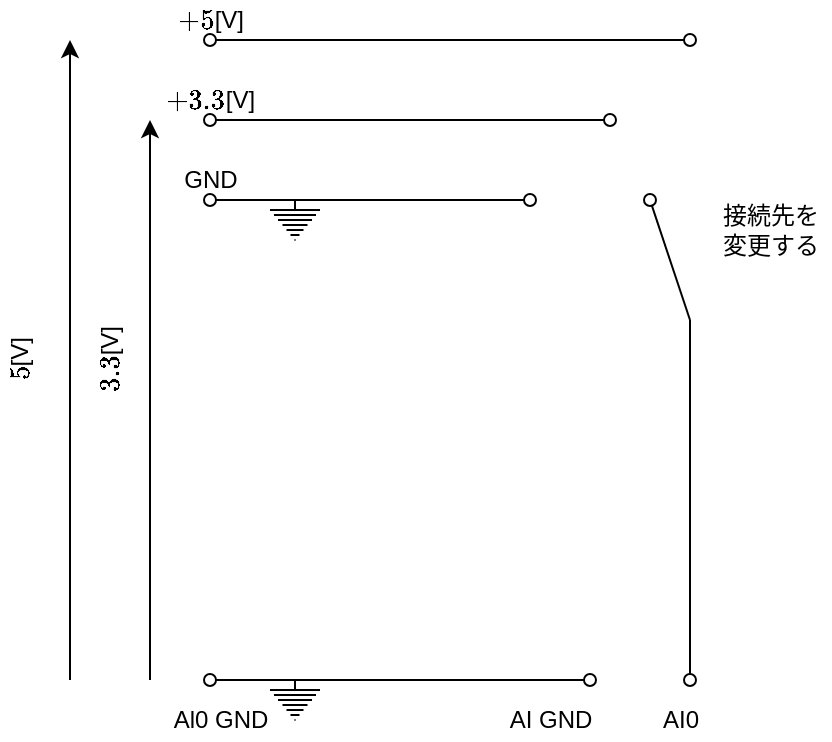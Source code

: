 <mxfile version="18.0.6" type="device"><diagram id="JHulMLEskUKkk_uA5i_e" name="ページ1"><mxGraphModel dx="752" dy="526" grid="1" gridSize="10" guides="1" tooltips="1" connect="1" arrows="1" fold="1" page="1" pageScale="1" pageWidth="827" pageHeight="1169" math="1" shadow="0"><root><mxCell id="0"/><mxCell id="1" parent="0"/><mxCell id="EW0v0Jk21GCijrQWyHdZ-1" value="" style="endArrow=oval;html=1;rounded=0;startArrow=oval;startFill=0;endFill=0;" parent="1" edge="1"><mxGeometry width="50" height="50" relative="1" as="geometry"><mxPoint x="200" y="440" as="sourcePoint"/><mxPoint x="390" y="440" as="targetPoint"/></mxGeometry></mxCell><mxCell id="EW0v0Jk21GCijrQWyHdZ-2" value="" style="endArrow=oval;html=1;rounded=0;endFill=0;" parent="1" edge="1"><mxGeometry width="50" height="50" relative="1" as="geometry"><mxPoint x="440" y="260" as="sourcePoint"/><mxPoint x="440" y="440" as="targetPoint"/></mxGeometry></mxCell><mxCell id="EW0v0Jk21GCijrQWyHdZ-3" value="" style="endArrow=oval;html=1;rounded=0;startArrow=oval;startFill=0;endFill=0;" parent="1" edge="1"><mxGeometry width="50" height="50" relative="1" as="geometry"><mxPoint x="200" y="160" as="sourcePoint"/><mxPoint x="400" y="160" as="targetPoint"/></mxGeometry></mxCell><mxCell id="EW0v0Jk21GCijrQWyHdZ-5" value="" style="endArrow=oval;html=1;rounded=0;startArrow=oval;startFill=0;endFill=0;" parent="1" edge="1"><mxGeometry width="50" height="50" relative="1" as="geometry"><mxPoint x="200" y="120" as="sourcePoint"/><mxPoint x="440" y="120" as="targetPoint"/></mxGeometry></mxCell><mxCell id="EW0v0Jk21GCijrQWyHdZ-6" value="" style="endArrow=oval;html=1;rounded=0;endFill=0;startArrow=oval;startFill=0;" parent="1" edge="1"><mxGeometry width="50" height="50" relative="1" as="geometry"><mxPoint x="200" y="200" as="sourcePoint"/><mxPoint x="360" y="200" as="targetPoint"/></mxGeometry></mxCell><mxCell id="EW0v0Jk21GCijrQWyHdZ-8" value="" style="endArrow=none;html=1;rounded=0;startArrow=oval;startFill=0;" parent="1" edge="1"><mxGeometry width="50" height="50" relative="1" as="geometry"><mxPoint x="420" y="200" as="sourcePoint"/><mxPoint x="440" y="260" as="targetPoint"/></mxGeometry></mxCell><mxCell id="EW0v0Jk21GCijrQWyHdZ-14" value="`5`[V]" style="text;html=1;align=center;verticalAlign=middle;resizable=0;points=[];autosize=1;strokeColor=none;fillColor=none;rotation=270;" parent="1" vertex="1"><mxGeometry x="80" y="270" width="50" height="20" as="geometry"/></mxCell><mxCell id="EW0v0Jk21GCijrQWyHdZ-16" value="接続先を&lt;br&gt;変更する" style="text;html=1;align=center;verticalAlign=middle;resizable=0;points=[];autosize=1;strokeColor=none;fillColor=none;" parent="1" vertex="1"><mxGeometry x="450" y="200" width="60" height="30" as="geometry"/></mxCell><mxCell id="EW0v0Jk21GCijrQWyHdZ-24" value="" style="pointerEvents=1;verticalLabelPosition=bottom;shadow=0;dashed=0;align=center;html=1;verticalAlign=top;shape=mxgraph.electrical.signal_sources.protective_earth;" parent="1" vertex="1"><mxGeometry x="230" y="200" width="25" height="20" as="geometry"/></mxCell><mxCell id="EW0v0Jk21GCijrQWyHdZ-25" value="" style="pointerEvents=1;verticalLabelPosition=bottom;shadow=0;dashed=0;align=center;html=1;verticalAlign=top;shape=mxgraph.electrical.signal_sources.protective_earth;" parent="1" vertex="1"><mxGeometry x="230" y="440" width="25" height="20" as="geometry"/></mxCell><mxCell id="EW0v0Jk21GCijrQWyHdZ-26" value="Al0 GND" style="text;html=1;align=center;verticalAlign=middle;resizable=0;points=[];autosize=1;strokeColor=none;fillColor=none;" parent="1" vertex="1"><mxGeometry x="175" y="450" width="60" height="20" as="geometry"/></mxCell><mxCell id="EW0v0Jk21GCijrQWyHdZ-27" value="" style="endArrow=classic;html=1;rounded=0;" parent="1" edge="1"><mxGeometry width="50" height="50" relative="1" as="geometry"><mxPoint x="170" y="440" as="sourcePoint"/><mxPoint x="170" y="160" as="targetPoint"/></mxGeometry></mxCell><mxCell id="EW0v0Jk21GCijrQWyHdZ-28" value="" style="endArrow=classic;html=1;rounded=0;" parent="1" edge="1"><mxGeometry width="50" height="50" relative="1" as="geometry"><mxPoint x="130" y="440" as="sourcePoint"/><mxPoint x="130" y="120" as="targetPoint"/></mxGeometry></mxCell><mxCell id="EW0v0Jk21GCijrQWyHdZ-29" value="`3.3`[V]" style="text;html=1;align=center;verticalAlign=middle;resizable=0;points=[];autosize=1;strokeColor=none;fillColor=none;rotation=270;" parent="1" vertex="1"><mxGeometry x="120" y="270" width="60" height="20" as="geometry"/></mxCell><mxCell id="EW0v0Jk21GCijrQWyHdZ-30" value="GND" style="text;html=1;align=center;verticalAlign=middle;resizable=0;points=[];autosize=1;strokeColor=none;fillColor=none;" parent="1" vertex="1"><mxGeometry x="180" y="180" width="40" height="20" as="geometry"/></mxCell><mxCell id="EW0v0Jk21GCijrQWyHdZ-31" value="`+3.3`[V]" style="text;html=1;align=center;verticalAlign=middle;resizable=0;points=[];autosize=1;strokeColor=none;fillColor=none;" parent="1" vertex="1"><mxGeometry x="170" y="140" width="60" height="20" as="geometry"/></mxCell><mxCell id="EW0v0Jk21GCijrQWyHdZ-32" value="`+5`[V]" style="text;html=1;align=center;verticalAlign=middle;resizable=0;points=[];autosize=1;strokeColor=none;fillColor=none;" parent="1" vertex="1"><mxGeometry x="175" y="100" width="50" height="20" as="geometry"/></mxCell><mxCell id="EW0v0Jk21GCijrQWyHdZ-36" value="AI0" style="text;html=1;align=center;verticalAlign=middle;resizable=0;points=[];autosize=1;strokeColor=none;fillColor=none;" parent="1" vertex="1"><mxGeometry x="420" y="450" width="30" height="20" as="geometry"/></mxCell><mxCell id="MxJNXcm2z84ke8tU2QYf-1" value="AI GND" style="text;html=1;align=center;verticalAlign=middle;resizable=0;points=[];autosize=1;strokeColor=none;fillColor=none;" vertex="1" parent="1"><mxGeometry x="340" y="450" width="60" height="20" as="geometry"/></mxCell></root></mxGraphModel></diagram></mxfile>